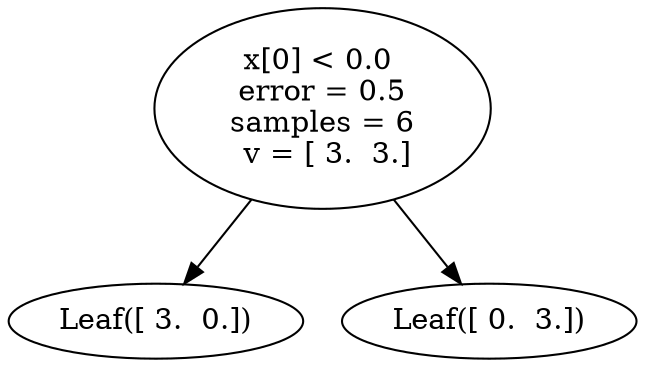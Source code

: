 digraph Tree {
<sklearn.tree.tree.Node object at 0x08AED990> [label="x[0] < 0.0 \n error = 0.5 \n samples = 6 \n v = [ 3.  3.]"] ;
<sklearn.tree.tree.Leaf object at 0x08AED950> [label="Leaf([ 3.  0.])"] ;
<sklearn.tree.tree.Leaf object at 0x08AED970> [label="Leaf([ 0.  3.])"] ;
<sklearn.tree.tree.Node object at 0x08AED990> -> <sklearn.tree.tree.Leaf object at 0x08AED950> ;
<sklearn.tree.tree.Node object at 0x08AED990> -> <sklearn.tree.tree.Leaf object at 0x08AED970> ;

}
